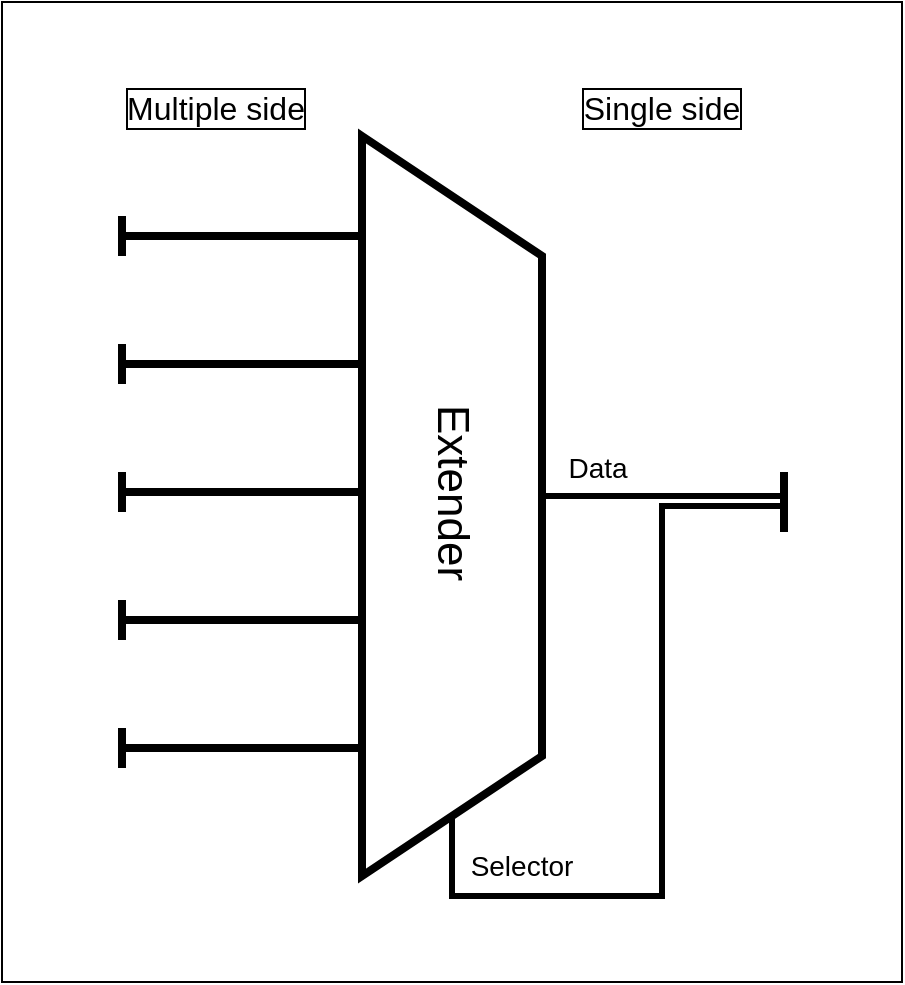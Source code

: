 <mxfile>
    <diagram name="第 1 页" id="ySZDE8blW_etE0rMzz82">
        <mxGraphModel dx="684" dy="601" grid="1" gridSize="10" guides="1" tooltips="1" connect="1" arrows="1" fold="1" page="1" pageScale="1" pageWidth="827" pageHeight="1169" math="0" shadow="0">
            <root>
                <mxCell id="0"/>
                <mxCell id="1" parent="0"/>
                <mxCell id="2" value="" style="rounded=0;whiteSpace=wrap;html=1;" vertex="1" parent="1">
                    <mxGeometry x="110" y="73" width="450" height="490" as="geometry"/>
                </mxCell>
                <mxCell id="MrCttywZgMvGspf8CYV7-1" value="" style="shape=trapezoid;perimeter=trapezoidPerimeter;whiteSpace=wrap;html=1;fixedSize=1;rotation=90;size=60;strokeWidth=4;" parent="1" vertex="1">
                    <mxGeometry x="150" y="280" width="370" height="90" as="geometry"/>
                </mxCell>
                <mxCell id="MrCttywZgMvGspf8CYV7-2" value="" style="group;rotation=-180;" parent="1" vertex="1" connectable="0">
                    <mxGeometry x="170" y="180.0" width="120" height="20" as="geometry"/>
                </mxCell>
                <mxCell id="MrCttywZgMvGspf8CYV7-3" value="" style="endArrow=none;html=1;rounded=0;strokeWidth=4;" parent="MrCttywZgMvGspf8CYV7-2" edge="1">
                    <mxGeometry width="50" height="50" relative="1" as="geometry">
                        <mxPoint x="120" y="10" as="sourcePoint"/>
                        <mxPoint y="10" as="targetPoint"/>
                    </mxGeometry>
                </mxCell>
                <mxCell id="MrCttywZgMvGspf8CYV7-4" value="" style="endArrow=none;html=1;rounded=0;strokeWidth=4;" parent="MrCttywZgMvGspf8CYV7-2" edge="1">
                    <mxGeometry width="50" height="50" relative="1" as="geometry">
                        <mxPoint as="sourcePoint"/>
                        <mxPoint y="20" as="targetPoint"/>
                    </mxGeometry>
                </mxCell>
                <mxCell id="MrCttywZgMvGspf8CYV7-5" value="" style="group;rotation=-180;" parent="1" vertex="1" connectable="0">
                    <mxGeometry x="170" y="244" width="120" height="20" as="geometry"/>
                </mxCell>
                <mxCell id="MrCttywZgMvGspf8CYV7-6" value="" style="endArrow=none;html=1;rounded=0;strokeWidth=4;" parent="MrCttywZgMvGspf8CYV7-5" edge="1">
                    <mxGeometry width="50" height="50" relative="1" as="geometry">
                        <mxPoint x="120" y="10" as="sourcePoint"/>
                        <mxPoint y="10" as="targetPoint"/>
                    </mxGeometry>
                </mxCell>
                <mxCell id="MrCttywZgMvGspf8CYV7-7" value="" style="endArrow=none;html=1;rounded=0;strokeWidth=4;" parent="MrCttywZgMvGspf8CYV7-5" edge="1">
                    <mxGeometry width="50" height="50" relative="1" as="geometry">
                        <mxPoint as="sourcePoint"/>
                        <mxPoint y="20" as="targetPoint"/>
                    </mxGeometry>
                </mxCell>
                <mxCell id="MrCttywZgMvGspf8CYV7-8" value="" style="group;rotation=-180;" parent="1" vertex="1" connectable="0">
                    <mxGeometry x="170" y="308" width="120" height="20" as="geometry"/>
                </mxCell>
                <mxCell id="MrCttywZgMvGspf8CYV7-9" value="" style="endArrow=none;html=1;rounded=0;strokeWidth=4;" parent="MrCttywZgMvGspf8CYV7-8" edge="1">
                    <mxGeometry width="50" height="50" relative="1" as="geometry">
                        <mxPoint x="120" y="10" as="sourcePoint"/>
                        <mxPoint y="10" as="targetPoint"/>
                    </mxGeometry>
                </mxCell>
                <mxCell id="MrCttywZgMvGspf8CYV7-10" value="" style="endArrow=none;html=1;rounded=0;strokeWidth=4;" parent="MrCttywZgMvGspf8CYV7-8" edge="1">
                    <mxGeometry width="50" height="50" relative="1" as="geometry">
                        <mxPoint as="sourcePoint"/>
                        <mxPoint y="20" as="targetPoint"/>
                    </mxGeometry>
                </mxCell>
                <mxCell id="MrCttywZgMvGspf8CYV7-11" value="" style="group;rotation=-180;" parent="1" vertex="1" connectable="0">
                    <mxGeometry x="170" y="372" width="120" height="20" as="geometry"/>
                </mxCell>
                <mxCell id="MrCttywZgMvGspf8CYV7-12" value="" style="endArrow=none;html=1;rounded=0;strokeWidth=4;" parent="MrCttywZgMvGspf8CYV7-11" edge="1">
                    <mxGeometry width="50" height="50" relative="1" as="geometry">
                        <mxPoint x="120" y="10" as="sourcePoint"/>
                        <mxPoint y="10" as="targetPoint"/>
                    </mxGeometry>
                </mxCell>
                <mxCell id="MrCttywZgMvGspf8CYV7-13" value="" style="endArrow=none;html=1;rounded=0;strokeWidth=4;" parent="MrCttywZgMvGspf8CYV7-11" edge="1">
                    <mxGeometry width="50" height="50" relative="1" as="geometry">
                        <mxPoint as="sourcePoint"/>
                        <mxPoint y="20" as="targetPoint"/>
                    </mxGeometry>
                </mxCell>
                <mxCell id="MrCttywZgMvGspf8CYV7-14" value="" style="group;rotation=-180;" parent="1" vertex="1" connectable="0">
                    <mxGeometry x="170" y="436.0" width="120" height="20" as="geometry"/>
                </mxCell>
                <mxCell id="MrCttywZgMvGspf8CYV7-15" value="" style="endArrow=none;html=1;rounded=0;strokeWidth=4;" parent="MrCttywZgMvGspf8CYV7-14" edge="1">
                    <mxGeometry width="50" height="50" relative="1" as="geometry">
                        <mxPoint x="120" y="10" as="sourcePoint"/>
                        <mxPoint y="10" as="targetPoint"/>
                    </mxGeometry>
                </mxCell>
                <mxCell id="MrCttywZgMvGspf8CYV7-16" value="" style="endArrow=none;html=1;rounded=0;strokeWidth=4;" parent="MrCttywZgMvGspf8CYV7-14" edge="1">
                    <mxGeometry width="50" height="50" relative="1" as="geometry">
                        <mxPoint as="sourcePoint"/>
                        <mxPoint y="20" as="targetPoint"/>
                    </mxGeometry>
                </mxCell>
                <mxCell id="MrCttywZgMvGspf8CYV7-17" value="" style="group" parent="1" vertex="1" connectable="0">
                    <mxGeometry x="380" y="310" width="130" height="30" as="geometry"/>
                </mxCell>
                <mxCell id="MrCttywZgMvGspf8CYV7-18" value="" style="endArrow=none;html=1;rounded=0;strokeWidth=3;" parent="MrCttywZgMvGspf8CYV7-17" edge="1">
                    <mxGeometry width="50" height="50" relative="1" as="geometry">
                        <mxPoint y="10" as="sourcePoint"/>
                        <mxPoint x="120" y="10" as="targetPoint"/>
                    </mxGeometry>
                </mxCell>
                <mxCell id="MrCttywZgMvGspf8CYV7-19" value="" style="endArrow=none;html=1;rounded=0;strokeWidth=4;" parent="MrCttywZgMvGspf8CYV7-17" edge="1">
                    <mxGeometry width="50" height="50" relative="1" as="geometry">
                        <mxPoint x="121" y="28" as="sourcePoint"/>
                        <mxPoint x="121" y="-2" as="targetPoint"/>
                    </mxGeometry>
                </mxCell>
                <mxCell id="MrCttywZgMvGspf8CYV7-30" value="Data" style="text;html=1;strokeColor=none;fillColor=none;align=center;verticalAlign=middle;whiteSpace=wrap;rounded=0;fontSize=14;" parent="MrCttywZgMvGspf8CYV7-17" vertex="1">
                    <mxGeometry x="-2" y="-19.0" width="60" height="30" as="geometry"/>
                </mxCell>
                <mxCell id="MrCttywZgMvGspf8CYV7-24" value="" style="endArrow=none;html=1;rounded=0;strokeWidth=3;exitX=1;exitY=0.5;exitDx=0;exitDy=0;" parent="1" source="MrCttywZgMvGspf8CYV7-1" edge="1">
                    <mxGeometry width="50" height="50" relative="1" as="geometry">
                        <mxPoint x="310" y="550" as="sourcePoint"/>
                        <mxPoint x="500" y="325" as="targetPoint"/>
                        <Array as="points">
                            <mxPoint x="335" y="520"/>
                            <mxPoint x="440" y="520"/>
                            <mxPoint x="440" y="325"/>
                        </Array>
                    </mxGeometry>
                </mxCell>
                <mxCell id="MrCttywZgMvGspf8CYV7-28" value="Extender&lt;br style=&quot;font-size: 22px;&quot;&gt;" style="text;html=1;strokeColor=none;fillColor=none;align=center;verticalAlign=middle;whiteSpace=wrap;rounded=0;fontSize=22;rotation=90;" parent="1" vertex="1">
                    <mxGeometry x="252.5" y="303" width="165" height="30" as="geometry"/>
                </mxCell>
                <mxCell id="MrCttywZgMvGspf8CYV7-29" value="Selector" style="text;html=1;strokeColor=none;fillColor=none;align=center;verticalAlign=middle;whiteSpace=wrap;rounded=0;fontSize=14;" parent="1" vertex="1">
                    <mxGeometry x="340" y="490.0" width="60" height="30" as="geometry"/>
                </mxCell>
                <mxCell id="MrCttywZgMvGspf8CYV7-32" value="Single side" style="text;html=1;strokeColor=none;fillColor=none;align=center;verticalAlign=middle;whiteSpace=wrap;rounded=0;fontSize=16;labelBorderColor=default;" parent="1" vertex="1">
                    <mxGeometry x="360" y="111" width="160" height="30" as="geometry"/>
                </mxCell>
                <mxCell id="MrCttywZgMvGspf8CYV7-33" value="Multiple side" style="text;html=1;strokeColor=none;fillColor=none;align=center;verticalAlign=middle;whiteSpace=wrap;rounded=0;fontSize=16;labelBorderColor=default;" parent="1" vertex="1">
                    <mxGeometry x="137" y="111" width="160" height="30" as="geometry"/>
                </mxCell>
            </root>
        </mxGraphModel>
    </diagram>
</mxfile>